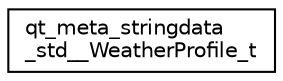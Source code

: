 digraph "Graphical Class Hierarchy"
{
  edge [fontname="Helvetica",fontsize="10",labelfontname="Helvetica",labelfontsize="10"];
  node [fontname="Helvetica",fontsize="10",shape=record];
  rankdir="LR";
  Node0 [label="qt_meta_stringdata\l_std__WeatherProfile_t",height=0.2,width=0.4,color="black", fillcolor="white", style="filled",URL="$structqt__meta__stringdata__std____WeatherProfile__t.html"];
}
